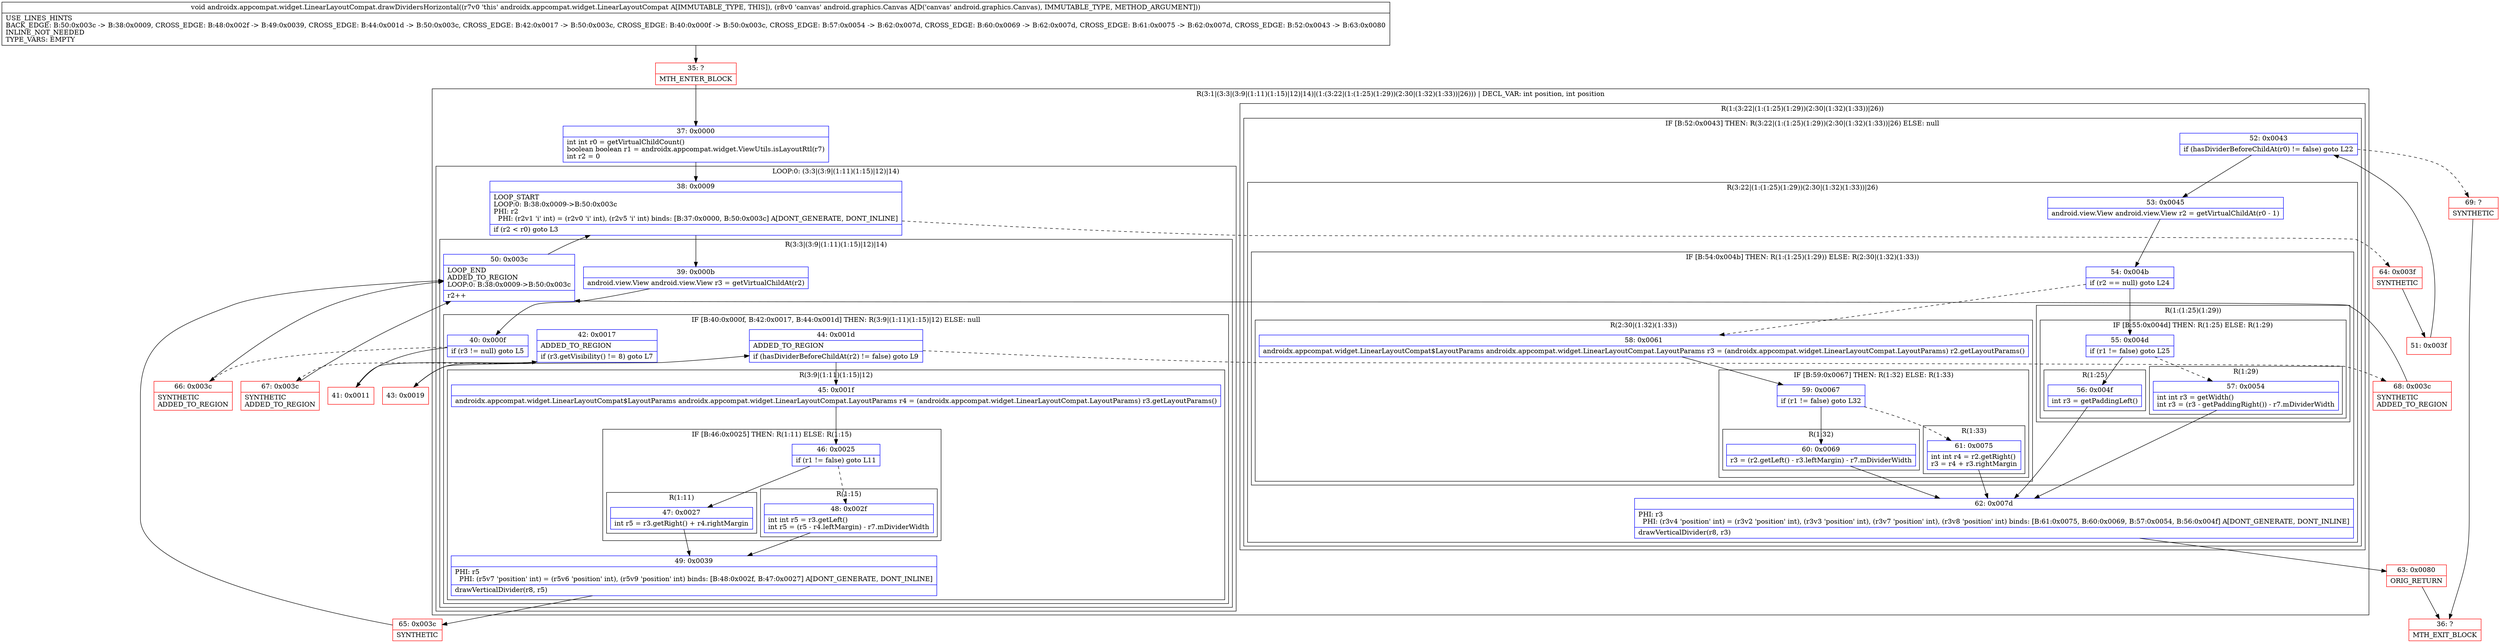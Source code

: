 digraph "CFG forandroidx.appcompat.widget.LinearLayoutCompat.drawDividersHorizontal(Landroid\/graphics\/Canvas;)V" {
subgraph cluster_Region_1959609807 {
label = "R(3:1|(3:3|(3:9|(1:11)(1:15)|12)|14)|(1:(3:22|(1:(1:25)(1:29))(2:30|(1:32)(1:33))|26))) | DECL_VAR: int position, int position\l";
node [shape=record,color=blue];
Node_37 [shape=record,label="{37\:\ 0x0000|int int r0 = getVirtualChildCount()\lboolean boolean r1 = androidx.appcompat.widget.ViewUtils.isLayoutRtl(r7)\lint r2 = 0\l}"];
subgraph cluster_LoopRegion_840107879 {
label = "LOOP:0: (3:3|(3:9|(1:11)(1:15)|12)|14)";
node [shape=record,color=blue];
Node_38 [shape=record,label="{38\:\ 0x0009|LOOP_START\lLOOP:0: B:38:0x0009\-\>B:50:0x003c\lPHI: r2 \l  PHI: (r2v1 'i' int) = (r2v0 'i' int), (r2v5 'i' int) binds: [B:37:0x0000, B:50:0x003c] A[DONT_GENERATE, DONT_INLINE]\l|if (r2 \< r0) goto L3\l}"];
subgraph cluster_Region_335902918 {
label = "R(3:3|(3:9|(1:11)(1:15)|12)|14)";
node [shape=record,color=blue];
Node_39 [shape=record,label="{39\:\ 0x000b|android.view.View android.view.View r3 = getVirtualChildAt(r2)\l}"];
subgraph cluster_IfRegion_1825416962 {
label = "IF [B:40:0x000f, B:42:0x0017, B:44:0x001d] THEN: R(3:9|(1:11)(1:15)|12) ELSE: null";
node [shape=record,color=blue];
Node_40 [shape=record,label="{40\:\ 0x000f|if (r3 != null) goto L5\l}"];
Node_42 [shape=record,label="{42\:\ 0x0017|ADDED_TO_REGION\l|if (r3.getVisibility() != 8) goto L7\l}"];
Node_44 [shape=record,label="{44\:\ 0x001d|ADDED_TO_REGION\l|if (hasDividerBeforeChildAt(r2) != false) goto L9\l}"];
subgraph cluster_Region_220560631 {
label = "R(3:9|(1:11)(1:15)|12)";
node [shape=record,color=blue];
Node_45 [shape=record,label="{45\:\ 0x001f|androidx.appcompat.widget.LinearLayoutCompat$LayoutParams androidx.appcompat.widget.LinearLayoutCompat.LayoutParams r4 = (androidx.appcompat.widget.LinearLayoutCompat.LayoutParams) r3.getLayoutParams()\l}"];
subgraph cluster_IfRegion_354264489 {
label = "IF [B:46:0x0025] THEN: R(1:11) ELSE: R(1:15)";
node [shape=record,color=blue];
Node_46 [shape=record,label="{46\:\ 0x0025|if (r1 != false) goto L11\l}"];
subgraph cluster_Region_969226289 {
label = "R(1:11)";
node [shape=record,color=blue];
Node_47 [shape=record,label="{47\:\ 0x0027|int r5 = r3.getRight() + r4.rightMargin\l}"];
}
subgraph cluster_Region_214877961 {
label = "R(1:15)";
node [shape=record,color=blue];
Node_48 [shape=record,label="{48\:\ 0x002f|int int r5 = r3.getLeft()\lint r5 = (r5 \- r4.leftMargin) \- r7.mDividerWidth\l}"];
}
}
Node_49 [shape=record,label="{49\:\ 0x0039|PHI: r5 \l  PHI: (r5v7 'position' int) = (r5v6 'position' int), (r5v9 'position' int) binds: [B:48:0x002f, B:47:0x0027] A[DONT_GENERATE, DONT_INLINE]\l|drawVerticalDivider(r8, r5)\l}"];
}
}
Node_50 [shape=record,label="{50\:\ 0x003c|LOOP_END\lADDED_TO_REGION\lLOOP:0: B:38:0x0009\-\>B:50:0x003c\l|r2++\l}"];
}
}
subgraph cluster_Region_204386152 {
label = "R(1:(3:22|(1:(1:25)(1:29))(2:30|(1:32)(1:33))|26))";
node [shape=record,color=blue];
subgraph cluster_IfRegion_1828323114 {
label = "IF [B:52:0x0043] THEN: R(3:22|(1:(1:25)(1:29))(2:30|(1:32)(1:33))|26) ELSE: null";
node [shape=record,color=blue];
Node_52 [shape=record,label="{52\:\ 0x0043|if (hasDividerBeforeChildAt(r0) != false) goto L22\l}"];
subgraph cluster_Region_199260711 {
label = "R(3:22|(1:(1:25)(1:29))(2:30|(1:32)(1:33))|26)";
node [shape=record,color=blue];
Node_53 [shape=record,label="{53\:\ 0x0045|android.view.View android.view.View r2 = getVirtualChildAt(r0 \- 1)\l}"];
subgraph cluster_IfRegion_781354985 {
label = "IF [B:54:0x004b] THEN: R(1:(1:25)(1:29)) ELSE: R(2:30|(1:32)(1:33))";
node [shape=record,color=blue];
Node_54 [shape=record,label="{54\:\ 0x004b|if (r2 == null) goto L24\l}"];
subgraph cluster_Region_987181822 {
label = "R(1:(1:25)(1:29))";
node [shape=record,color=blue];
subgraph cluster_IfRegion_1067429970 {
label = "IF [B:55:0x004d] THEN: R(1:25) ELSE: R(1:29)";
node [shape=record,color=blue];
Node_55 [shape=record,label="{55\:\ 0x004d|if (r1 != false) goto L25\l}"];
subgraph cluster_Region_451557839 {
label = "R(1:25)";
node [shape=record,color=blue];
Node_56 [shape=record,label="{56\:\ 0x004f|int r3 = getPaddingLeft()\l}"];
}
subgraph cluster_Region_1443657286 {
label = "R(1:29)";
node [shape=record,color=blue];
Node_57 [shape=record,label="{57\:\ 0x0054|int int r3 = getWidth()\lint r3 = (r3 \- getPaddingRight()) \- r7.mDividerWidth\l}"];
}
}
}
subgraph cluster_Region_1377027895 {
label = "R(2:30|(1:32)(1:33))";
node [shape=record,color=blue];
Node_58 [shape=record,label="{58\:\ 0x0061|androidx.appcompat.widget.LinearLayoutCompat$LayoutParams androidx.appcompat.widget.LinearLayoutCompat.LayoutParams r3 = (androidx.appcompat.widget.LinearLayoutCompat.LayoutParams) r2.getLayoutParams()\l}"];
subgraph cluster_IfRegion_473696292 {
label = "IF [B:59:0x0067] THEN: R(1:32) ELSE: R(1:33)";
node [shape=record,color=blue];
Node_59 [shape=record,label="{59\:\ 0x0067|if (r1 != false) goto L32\l}"];
subgraph cluster_Region_1844397819 {
label = "R(1:32)";
node [shape=record,color=blue];
Node_60 [shape=record,label="{60\:\ 0x0069|r3 = (r2.getLeft() \- r3.leftMargin) \- r7.mDividerWidth\l}"];
}
subgraph cluster_Region_1822099955 {
label = "R(1:33)";
node [shape=record,color=blue];
Node_61 [shape=record,label="{61\:\ 0x0075|int int r4 = r2.getRight()\lr3 = r4 + r3.rightMargin\l}"];
}
}
}
}
Node_62 [shape=record,label="{62\:\ 0x007d|PHI: r3 \l  PHI: (r3v4 'position' int) = (r3v2 'position' int), (r3v3 'position' int), (r3v7 'position' int), (r3v8 'position' int) binds: [B:61:0x0075, B:60:0x0069, B:57:0x0054, B:56:0x004f] A[DONT_GENERATE, DONT_INLINE]\l|drawVerticalDivider(r8, r3)\l}"];
}
}
}
}
Node_35 [shape=record,color=red,label="{35\:\ ?|MTH_ENTER_BLOCK\l}"];
Node_41 [shape=record,color=red,label="{41\:\ 0x0011}"];
Node_43 [shape=record,color=red,label="{43\:\ 0x0019}"];
Node_65 [shape=record,color=red,label="{65\:\ 0x003c|SYNTHETIC\l}"];
Node_68 [shape=record,color=red,label="{68\:\ 0x003c|SYNTHETIC\lADDED_TO_REGION\l}"];
Node_67 [shape=record,color=red,label="{67\:\ 0x003c|SYNTHETIC\lADDED_TO_REGION\l}"];
Node_66 [shape=record,color=red,label="{66\:\ 0x003c|SYNTHETIC\lADDED_TO_REGION\l}"];
Node_64 [shape=record,color=red,label="{64\:\ 0x003f|SYNTHETIC\l}"];
Node_51 [shape=record,color=red,label="{51\:\ 0x003f}"];
Node_63 [shape=record,color=red,label="{63\:\ 0x0080|ORIG_RETURN\l}"];
Node_36 [shape=record,color=red,label="{36\:\ ?|MTH_EXIT_BLOCK\l}"];
Node_69 [shape=record,color=red,label="{69\:\ ?|SYNTHETIC\l}"];
MethodNode[shape=record,label="{void androidx.appcompat.widget.LinearLayoutCompat.drawDividersHorizontal((r7v0 'this' androidx.appcompat.widget.LinearLayoutCompat A[IMMUTABLE_TYPE, THIS]), (r8v0 'canvas' android.graphics.Canvas A[D('canvas' android.graphics.Canvas), IMMUTABLE_TYPE, METHOD_ARGUMENT]))  | USE_LINES_HINTS\lBACK_EDGE: B:50:0x003c \-\> B:38:0x0009, CROSS_EDGE: B:48:0x002f \-\> B:49:0x0039, CROSS_EDGE: B:44:0x001d \-\> B:50:0x003c, CROSS_EDGE: B:42:0x0017 \-\> B:50:0x003c, CROSS_EDGE: B:40:0x000f \-\> B:50:0x003c, CROSS_EDGE: B:57:0x0054 \-\> B:62:0x007d, CROSS_EDGE: B:60:0x0069 \-\> B:62:0x007d, CROSS_EDGE: B:61:0x0075 \-\> B:62:0x007d, CROSS_EDGE: B:52:0x0043 \-\> B:63:0x0080\lINLINE_NOT_NEEDED\lTYPE_VARS: EMPTY\l}"];
MethodNode -> Node_35;Node_37 -> Node_38;
Node_38 -> Node_39;
Node_38 -> Node_64[style=dashed];
Node_39 -> Node_40;
Node_40 -> Node_41;
Node_40 -> Node_66[style=dashed];
Node_42 -> Node_43;
Node_42 -> Node_67[style=dashed];
Node_44 -> Node_45;
Node_44 -> Node_68[style=dashed];
Node_45 -> Node_46;
Node_46 -> Node_47;
Node_46 -> Node_48[style=dashed];
Node_47 -> Node_49;
Node_48 -> Node_49;
Node_49 -> Node_65;
Node_50 -> Node_38;
Node_52 -> Node_53;
Node_52 -> Node_69[style=dashed];
Node_53 -> Node_54;
Node_54 -> Node_55;
Node_54 -> Node_58[style=dashed];
Node_55 -> Node_56;
Node_55 -> Node_57[style=dashed];
Node_56 -> Node_62;
Node_57 -> Node_62;
Node_58 -> Node_59;
Node_59 -> Node_60;
Node_59 -> Node_61[style=dashed];
Node_60 -> Node_62;
Node_61 -> Node_62;
Node_62 -> Node_63;
Node_35 -> Node_37;
Node_41 -> Node_42;
Node_43 -> Node_44;
Node_65 -> Node_50;
Node_68 -> Node_50;
Node_67 -> Node_50;
Node_66 -> Node_50;
Node_64 -> Node_51;
Node_51 -> Node_52;
Node_63 -> Node_36;
Node_69 -> Node_36;
}

